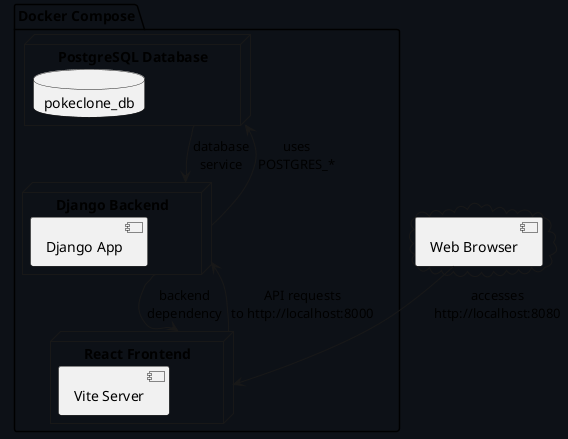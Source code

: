 @startuml PokeClone Docker Compose Deployment
!pragma layout smetana
allowmixing
skinParam backgroundColor 0D1117

package "Docker Compose" {
    node "PostgreSQL Database" as Postgres {
        database "pokeclone_db" as DB
    }

    node "Django Backend" as Django {
        component "Django App" as DjangoApp
        DB -[hidden]- DjangoApp : "connects to"
    }

    node "React Frontend" as React {
        component "Vite Server" as Vite
        DjangoApp -[hidden]-> Vite : "API requests"
    }

    Postgres --> Django : "database\nservice"
    Django --> React : "backend\ndependency"
}

cloud {
    component "Web Browser" as Browser
}

Browser --> React : "accesses\nhttp://localhost:8080"
Django --> Postgres : "uses\nPOSTGRES_*"
React --> Django : "API requests\nto http://localhost:8000"

@enduml
